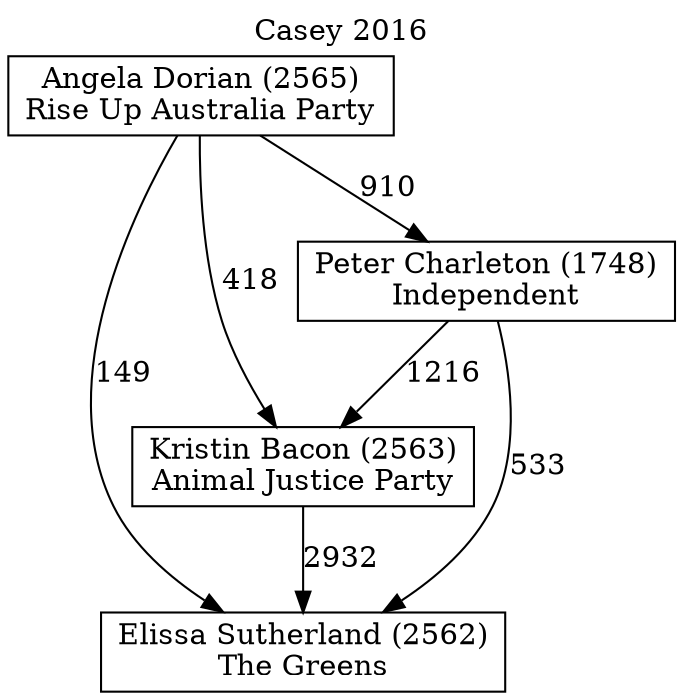 // House preference flow
digraph "Elissa Sutherland (2562)_Casey_2016" {
	graph [label="Casey 2016" labelloc=t mclimit=10]
	node [shape=box]
	"Elissa Sutherland (2562)" [label="Elissa Sutherland (2562)
The Greens"]
	"Angela Dorian (2565)" [label="Angela Dorian (2565)
Rise Up Australia Party"]
	"Kristin Bacon (2563)" [label="Kristin Bacon (2563)
Animal Justice Party"]
	"Peter Charleton (1748)" [label="Peter Charleton (1748)
Independent"]
	"Angela Dorian (2565)" -> "Elissa Sutherland (2562)" [label=149]
	"Peter Charleton (1748)" -> "Elissa Sutherland (2562)" [label=533]
	"Kristin Bacon (2563)" -> "Elissa Sutherland (2562)" [label=2932]
	"Angela Dorian (2565)" -> "Kristin Bacon (2563)" [label=418]
	"Angela Dorian (2565)" -> "Peter Charleton (1748)" [label=910]
	"Peter Charleton (1748)" -> "Kristin Bacon (2563)" [label=1216]
}
